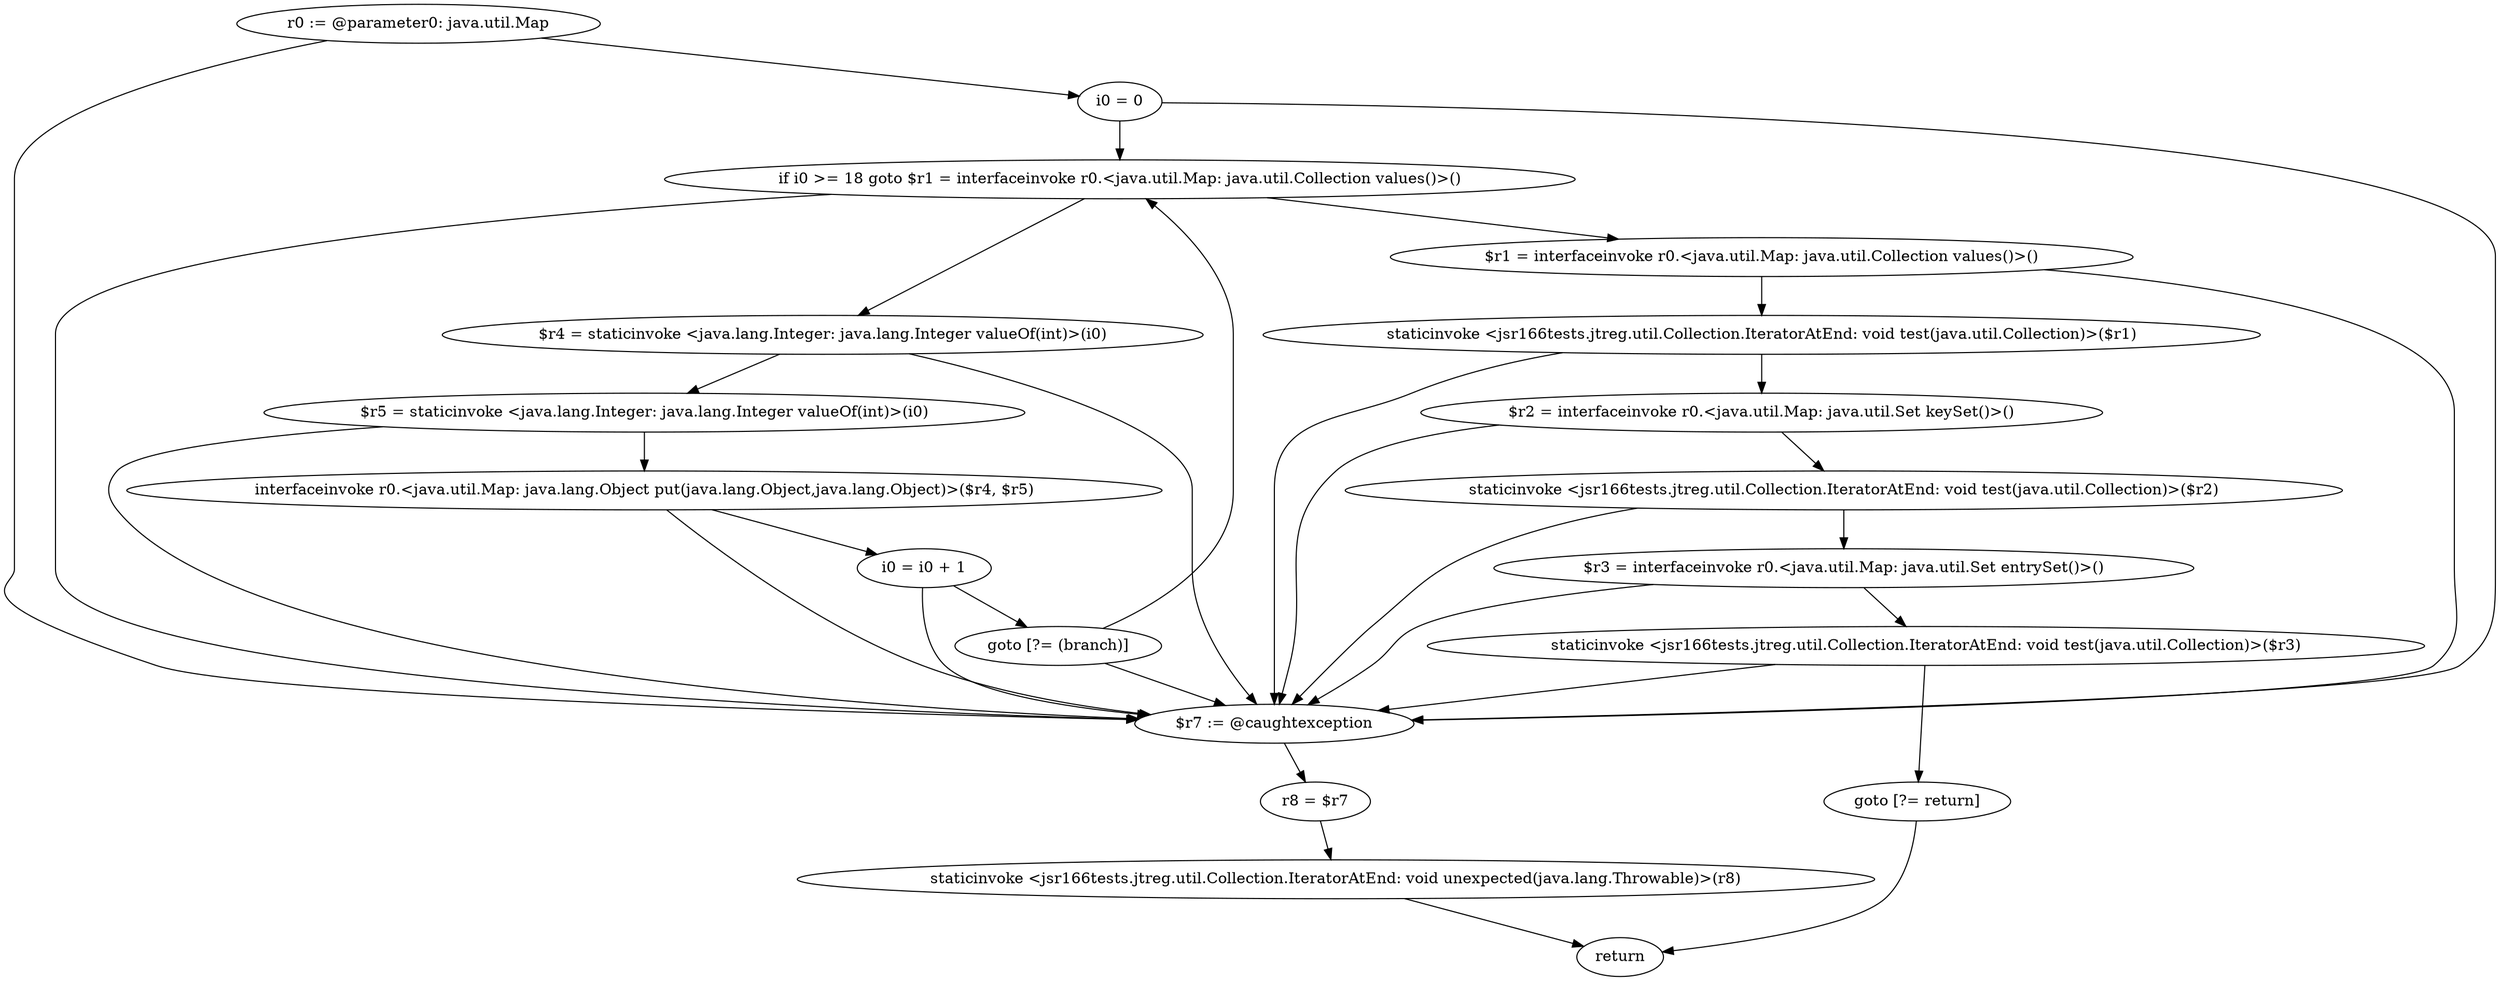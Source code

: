 digraph "unitGraph" {
    "r0 := @parameter0: java.util.Map"
    "i0 = 0"
    "if i0 >= 18 goto $r1 = interfaceinvoke r0.<java.util.Map: java.util.Collection values()>()"
    "$r4 = staticinvoke <java.lang.Integer: java.lang.Integer valueOf(int)>(i0)"
    "$r5 = staticinvoke <java.lang.Integer: java.lang.Integer valueOf(int)>(i0)"
    "interfaceinvoke r0.<java.util.Map: java.lang.Object put(java.lang.Object,java.lang.Object)>($r4, $r5)"
    "i0 = i0 + 1"
    "goto [?= (branch)]"
    "$r1 = interfaceinvoke r0.<java.util.Map: java.util.Collection values()>()"
    "staticinvoke <jsr166tests.jtreg.util.Collection.IteratorAtEnd: void test(java.util.Collection)>($r1)"
    "$r2 = interfaceinvoke r0.<java.util.Map: java.util.Set keySet()>()"
    "staticinvoke <jsr166tests.jtreg.util.Collection.IteratorAtEnd: void test(java.util.Collection)>($r2)"
    "$r3 = interfaceinvoke r0.<java.util.Map: java.util.Set entrySet()>()"
    "staticinvoke <jsr166tests.jtreg.util.Collection.IteratorAtEnd: void test(java.util.Collection)>($r3)"
    "goto [?= return]"
    "$r7 := @caughtexception"
    "r8 = $r7"
    "staticinvoke <jsr166tests.jtreg.util.Collection.IteratorAtEnd: void unexpected(java.lang.Throwable)>(r8)"
    "return"
    "r0 := @parameter0: java.util.Map"->"i0 = 0";
    "r0 := @parameter0: java.util.Map"->"$r7 := @caughtexception";
    "i0 = 0"->"if i0 >= 18 goto $r1 = interfaceinvoke r0.<java.util.Map: java.util.Collection values()>()";
    "i0 = 0"->"$r7 := @caughtexception";
    "if i0 >= 18 goto $r1 = interfaceinvoke r0.<java.util.Map: java.util.Collection values()>()"->"$r4 = staticinvoke <java.lang.Integer: java.lang.Integer valueOf(int)>(i0)";
    "if i0 >= 18 goto $r1 = interfaceinvoke r0.<java.util.Map: java.util.Collection values()>()"->"$r1 = interfaceinvoke r0.<java.util.Map: java.util.Collection values()>()";
    "if i0 >= 18 goto $r1 = interfaceinvoke r0.<java.util.Map: java.util.Collection values()>()"->"$r7 := @caughtexception";
    "$r4 = staticinvoke <java.lang.Integer: java.lang.Integer valueOf(int)>(i0)"->"$r5 = staticinvoke <java.lang.Integer: java.lang.Integer valueOf(int)>(i0)";
    "$r4 = staticinvoke <java.lang.Integer: java.lang.Integer valueOf(int)>(i0)"->"$r7 := @caughtexception";
    "$r5 = staticinvoke <java.lang.Integer: java.lang.Integer valueOf(int)>(i0)"->"interfaceinvoke r0.<java.util.Map: java.lang.Object put(java.lang.Object,java.lang.Object)>($r4, $r5)";
    "$r5 = staticinvoke <java.lang.Integer: java.lang.Integer valueOf(int)>(i0)"->"$r7 := @caughtexception";
    "interfaceinvoke r0.<java.util.Map: java.lang.Object put(java.lang.Object,java.lang.Object)>($r4, $r5)"->"i0 = i0 + 1";
    "interfaceinvoke r0.<java.util.Map: java.lang.Object put(java.lang.Object,java.lang.Object)>($r4, $r5)"->"$r7 := @caughtexception";
    "i0 = i0 + 1"->"goto [?= (branch)]";
    "i0 = i0 + 1"->"$r7 := @caughtexception";
    "goto [?= (branch)]"->"if i0 >= 18 goto $r1 = interfaceinvoke r0.<java.util.Map: java.util.Collection values()>()";
    "goto [?= (branch)]"->"$r7 := @caughtexception";
    "$r1 = interfaceinvoke r0.<java.util.Map: java.util.Collection values()>()"->"staticinvoke <jsr166tests.jtreg.util.Collection.IteratorAtEnd: void test(java.util.Collection)>($r1)";
    "$r1 = interfaceinvoke r0.<java.util.Map: java.util.Collection values()>()"->"$r7 := @caughtexception";
    "staticinvoke <jsr166tests.jtreg.util.Collection.IteratorAtEnd: void test(java.util.Collection)>($r1)"->"$r2 = interfaceinvoke r0.<java.util.Map: java.util.Set keySet()>()";
    "staticinvoke <jsr166tests.jtreg.util.Collection.IteratorAtEnd: void test(java.util.Collection)>($r1)"->"$r7 := @caughtexception";
    "$r2 = interfaceinvoke r0.<java.util.Map: java.util.Set keySet()>()"->"staticinvoke <jsr166tests.jtreg.util.Collection.IteratorAtEnd: void test(java.util.Collection)>($r2)";
    "$r2 = interfaceinvoke r0.<java.util.Map: java.util.Set keySet()>()"->"$r7 := @caughtexception";
    "staticinvoke <jsr166tests.jtreg.util.Collection.IteratorAtEnd: void test(java.util.Collection)>($r2)"->"$r3 = interfaceinvoke r0.<java.util.Map: java.util.Set entrySet()>()";
    "staticinvoke <jsr166tests.jtreg.util.Collection.IteratorAtEnd: void test(java.util.Collection)>($r2)"->"$r7 := @caughtexception";
    "$r3 = interfaceinvoke r0.<java.util.Map: java.util.Set entrySet()>()"->"staticinvoke <jsr166tests.jtreg.util.Collection.IteratorAtEnd: void test(java.util.Collection)>($r3)";
    "$r3 = interfaceinvoke r0.<java.util.Map: java.util.Set entrySet()>()"->"$r7 := @caughtexception";
    "staticinvoke <jsr166tests.jtreg.util.Collection.IteratorAtEnd: void test(java.util.Collection)>($r3)"->"goto [?= return]";
    "staticinvoke <jsr166tests.jtreg.util.Collection.IteratorAtEnd: void test(java.util.Collection)>($r3)"->"$r7 := @caughtexception";
    "goto [?= return]"->"return";
    "$r7 := @caughtexception"->"r8 = $r7";
    "r8 = $r7"->"staticinvoke <jsr166tests.jtreg.util.Collection.IteratorAtEnd: void unexpected(java.lang.Throwable)>(r8)";
    "staticinvoke <jsr166tests.jtreg.util.Collection.IteratorAtEnd: void unexpected(java.lang.Throwable)>(r8)"->"return";
}
